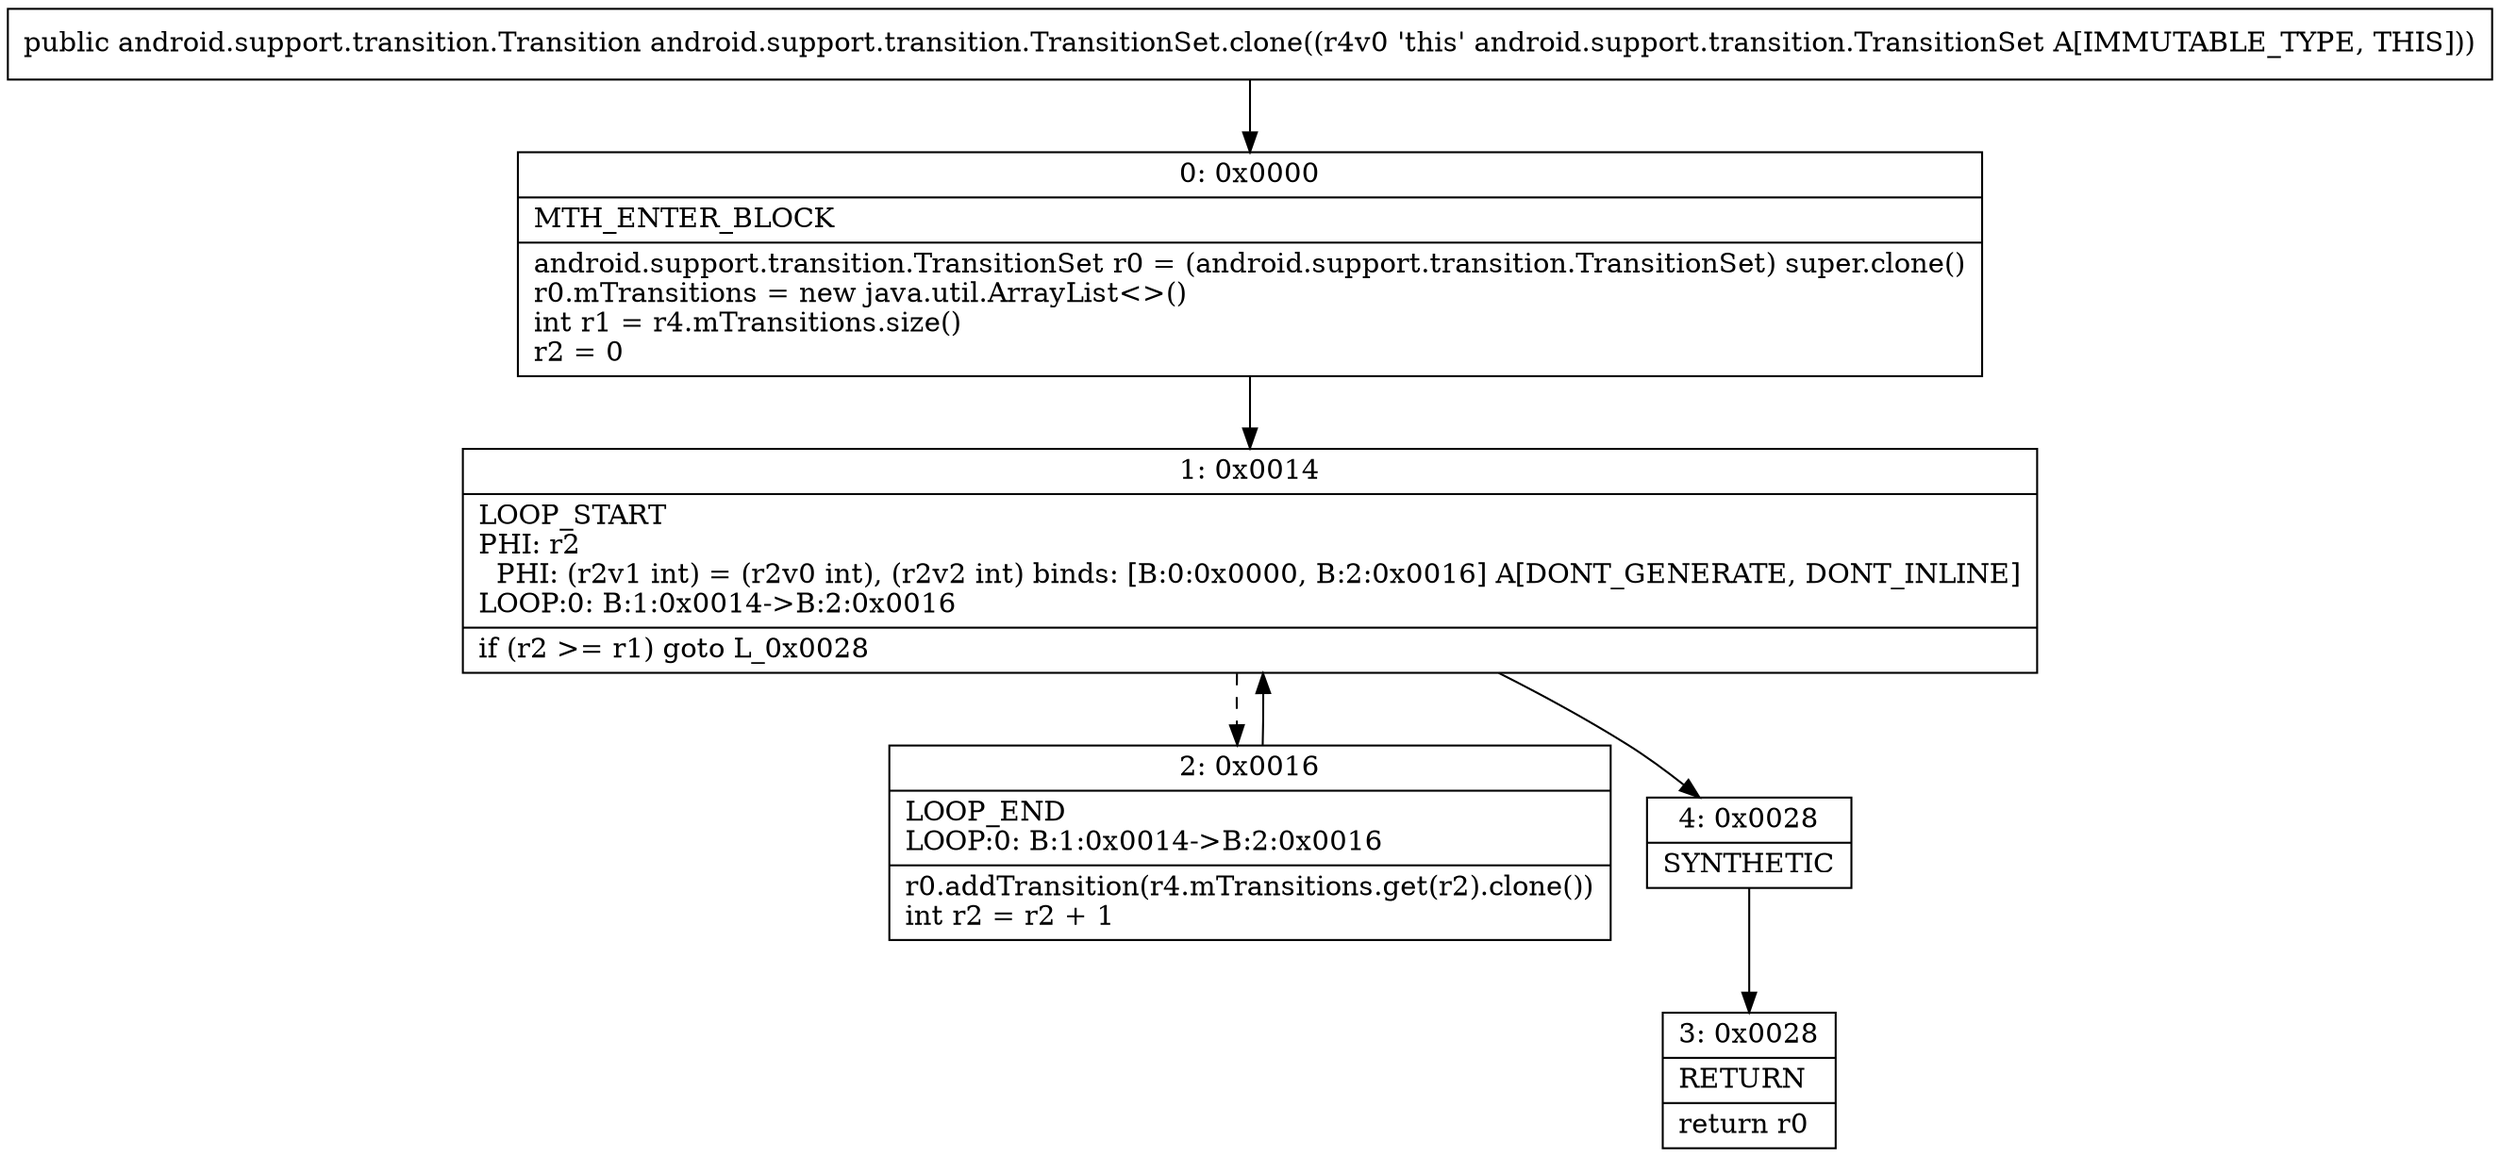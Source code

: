 digraph "CFG forandroid.support.transition.TransitionSet.clone()Landroid\/support\/transition\/Transition;" {
Node_0 [shape=record,label="{0\:\ 0x0000|MTH_ENTER_BLOCK\l|android.support.transition.TransitionSet r0 = (android.support.transition.TransitionSet) super.clone()\lr0.mTransitions = new java.util.ArrayList\<\>()\lint r1 = r4.mTransitions.size()\lr2 = 0\l}"];
Node_1 [shape=record,label="{1\:\ 0x0014|LOOP_START\lPHI: r2 \l  PHI: (r2v1 int) = (r2v0 int), (r2v2 int) binds: [B:0:0x0000, B:2:0x0016] A[DONT_GENERATE, DONT_INLINE]\lLOOP:0: B:1:0x0014\-\>B:2:0x0016\l|if (r2 \>= r1) goto L_0x0028\l}"];
Node_2 [shape=record,label="{2\:\ 0x0016|LOOP_END\lLOOP:0: B:1:0x0014\-\>B:2:0x0016\l|r0.addTransition(r4.mTransitions.get(r2).clone())\lint r2 = r2 + 1\l}"];
Node_3 [shape=record,label="{3\:\ 0x0028|RETURN\l|return r0\l}"];
Node_4 [shape=record,label="{4\:\ 0x0028|SYNTHETIC\l}"];
MethodNode[shape=record,label="{public android.support.transition.Transition android.support.transition.TransitionSet.clone((r4v0 'this' android.support.transition.TransitionSet A[IMMUTABLE_TYPE, THIS])) }"];
MethodNode -> Node_0;
Node_0 -> Node_1;
Node_1 -> Node_2[style=dashed];
Node_1 -> Node_4;
Node_2 -> Node_1;
Node_4 -> Node_3;
}

